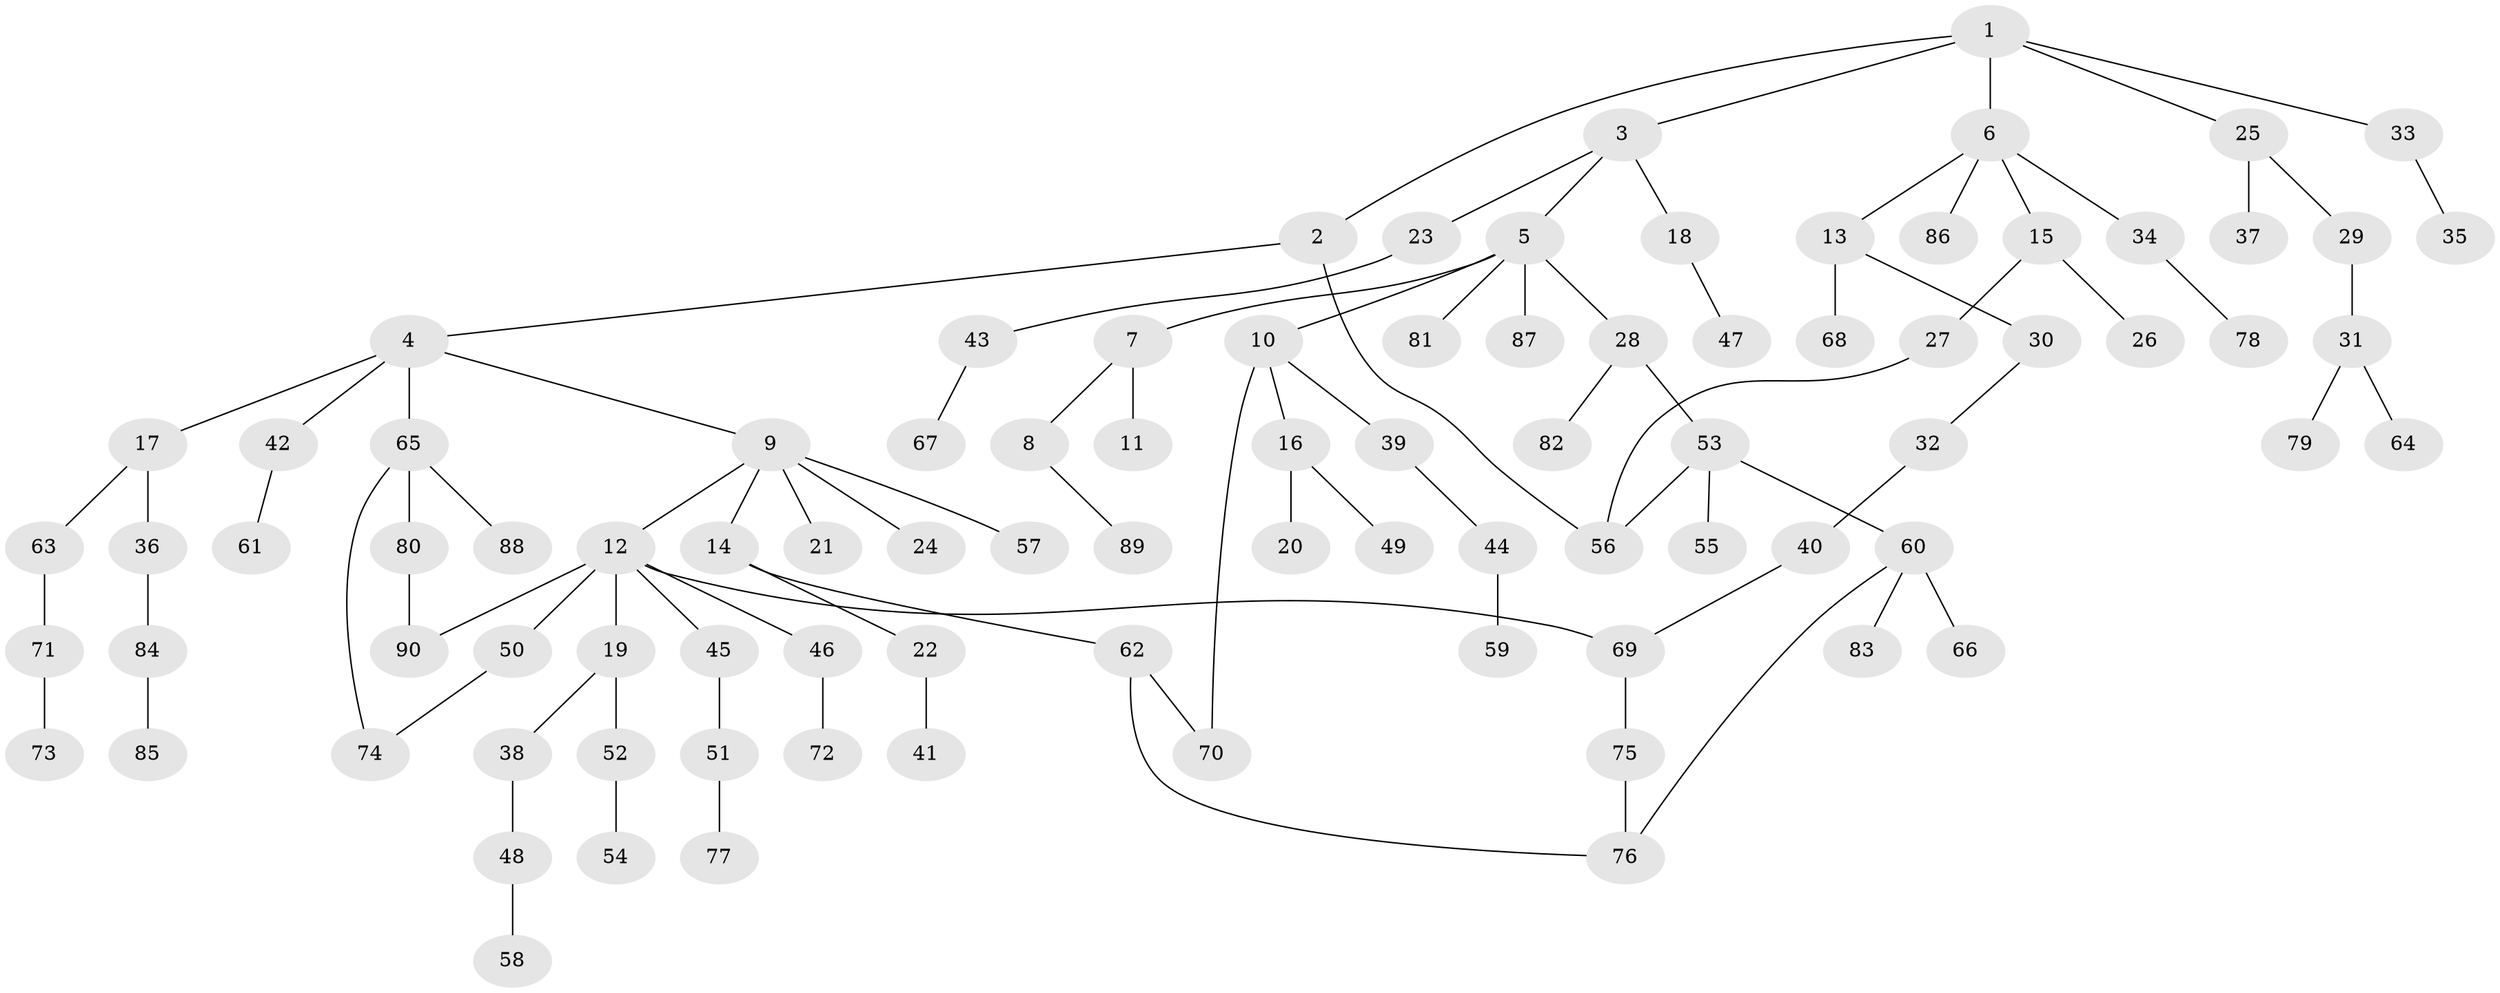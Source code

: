// coarse degree distribution, {6: 0.05, 4: 0.05, 7: 0.05, 5: 0.016666666666666666, 2: 0.2, 1: 0.5, 3: 0.13333333333333333}
// Generated by graph-tools (version 1.1) at 2025/23/03/03/25 07:23:35]
// undirected, 90 vertices, 97 edges
graph export_dot {
graph [start="1"]
  node [color=gray90,style=filled];
  1;
  2;
  3;
  4;
  5;
  6;
  7;
  8;
  9;
  10;
  11;
  12;
  13;
  14;
  15;
  16;
  17;
  18;
  19;
  20;
  21;
  22;
  23;
  24;
  25;
  26;
  27;
  28;
  29;
  30;
  31;
  32;
  33;
  34;
  35;
  36;
  37;
  38;
  39;
  40;
  41;
  42;
  43;
  44;
  45;
  46;
  47;
  48;
  49;
  50;
  51;
  52;
  53;
  54;
  55;
  56;
  57;
  58;
  59;
  60;
  61;
  62;
  63;
  64;
  65;
  66;
  67;
  68;
  69;
  70;
  71;
  72;
  73;
  74;
  75;
  76;
  77;
  78;
  79;
  80;
  81;
  82;
  83;
  84;
  85;
  86;
  87;
  88;
  89;
  90;
  1 -- 2;
  1 -- 3;
  1 -- 6;
  1 -- 25;
  1 -- 33;
  2 -- 4;
  2 -- 56;
  3 -- 5;
  3 -- 18;
  3 -- 23;
  4 -- 9;
  4 -- 17;
  4 -- 42;
  4 -- 65;
  5 -- 7;
  5 -- 10;
  5 -- 28;
  5 -- 81;
  5 -- 87;
  6 -- 13;
  6 -- 15;
  6 -- 34;
  6 -- 86;
  7 -- 8;
  7 -- 11;
  8 -- 89;
  9 -- 12;
  9 -- 14;
  9 -- 21;
  9 -- 24;
  9 -- 57;
  10 -- 16;
  10 -- 39;
  10 -- 70;
  12 -- 19;
  12 -- 45;
  12 -- 46;
  12 -- 50;
  12 -- 69;
  12 -- 90;
  13 -- 30;
  13 -- 68;
  14 -- 22;
  14 -- 62;
  15 -- 26;
  15 -- 27;
  16 -- 20;
  16 -- 49;
  17 -- 36;
  17 -- 63;
  18 -- 47;
  19 -- 38;
  19 -- 52;
  22 -- 41;
  23 -- 43;
  25 -- 29;
  25 -- 37;
  27 -- 56;
  28 -- 53;
  28 -- 82;
  29 -- 31;
  30 -- 32;
  31 -- 64;
  31 -- 79;
  32 -- 40;
  33 -- 35;
  34 -- 78;
  36 -- 84;
  38 -- 48;
  39 -- 44;
  40 -- 69;
  42 -- 61;
  43 -- 67;
  44 -- 59;
  45 -- 51;
  46 -- 72;
  48 -- 58;
  50 -- 74;
  51 -- 77;
  52 -- 54;
  53 -- 55;
  53 -- 60;
  53 -- 56;
  60 -- 66;
  60 -- 83;
  60 -- 76;
  62 -- 70;
  62 -- 76;
  63 -- 71;
  65 -- 80;
  65 -- 88;
  65 -- 74;
  69 -- 75;
  71 -- 73;
  75 -- 76;
  80 -- 90;
  84 -- 85;
}
